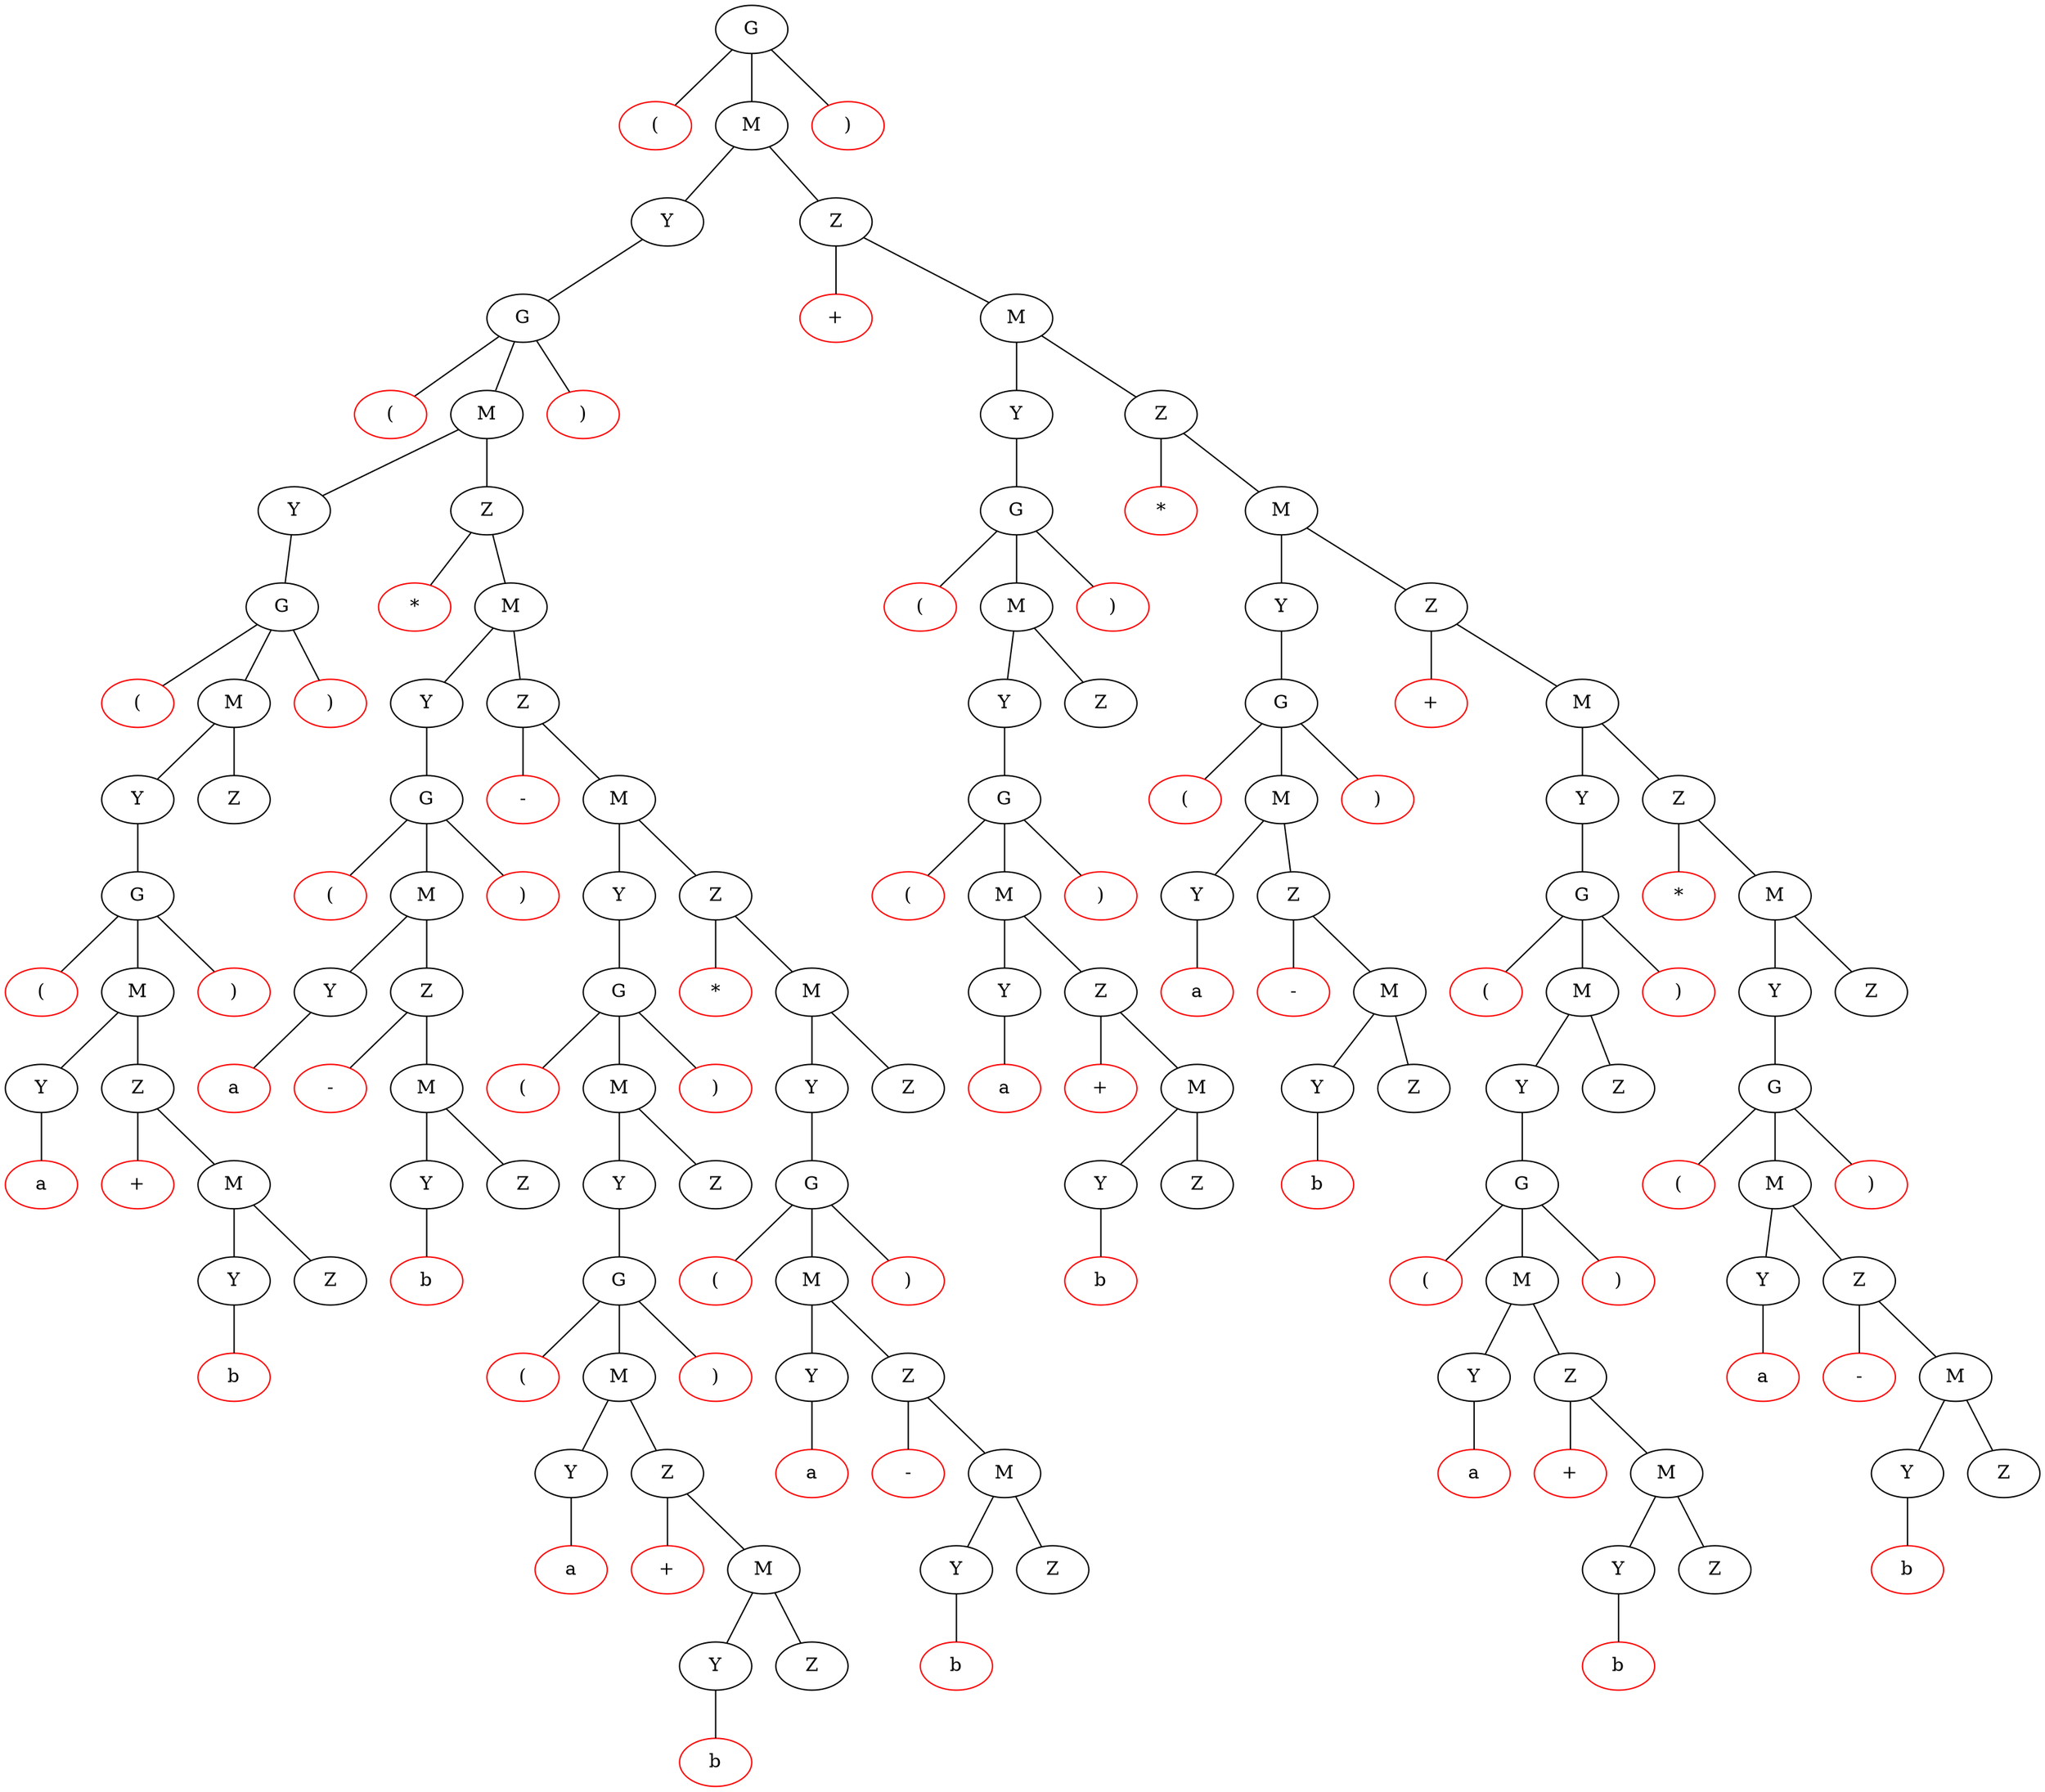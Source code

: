strict graph ST {

// G -> (M)
	A0 -- b0;
	b0 [label="("];
	b0 [color=red];
	A0 -- C0;
	C0 [label="M"];
	A0 -- d0;
	d0 [label=")"];
	d0 [color=red];
	A0 [label="G"];

// M -> YZ
	C0 -- E0;
	E0 [label="Y"];
	C0 -- F0;
	F0 [label="Z"];
	C0 [label="M"];

// Y -> G
	E0 -- G0;
	G0 [label="G"];
	E0 [label="Y"];

// G -> (M)
	G0 -- h0;
	h0 [label="("];
	h0 [color=red];
	G0 -- I0;
	I0 [label="M"];
	G0 -- j0;
	j0 [label=")"];
	j0 [color=red];
	G0 [label="G"];

// M -> YZ
	I0 -- K0;
	K0 [label="Y"];
	I0 -- L0;
	L0 [label="Z"];
	I0 [label="M"];

// Y -> G
	K0 -- M0;
	M0 [label="G"];
	K0 [label="Y"];

// G -> (M)
	M0 -- n0;
	n0 [label="("];
	n0 [color=red];
	M0 -- O0;
	O0 [label="M"];
	M0 -- p0;
	p0 [label=")"];
	p0 [color=red];
	M0 [label="G"];

// M -> YZ
	O0 -- Q0;
	Q0 [label="Y"];
	O0 -- R0;
	R0 [label="Z"];
	O0 [label="M"];

// Y -> G
	Q0 -- S0;
	S0 [label="G"];
	Q0 [label="Y"];

// G -> (M)
	S0 -- t0;
	t0 [label="("];
	t0 [color=red];
	S0 -- U0;
	U0 [label="M"];
	S0 -- v0;
	v0 [label=")"];
	v0 [color=red];
	S0 [label="G"];

// M -> YZ
	U0 -- W0;
	W0 [label="Y"];
	U0 -- X0;
	X0 [label="Z"];
	U0 [label="M"];

// Y -> a
	W0 -- y0;
	y0 [label="a"];
	y0 [color=red];
	W0 [label="Y"];

// Z -> +M
	X0 -- z0;
	z0 [label="+"];
	z0 [color=red];
	X0 -- A1;
	A1 [label="M"];
	X0 [label="Z"];

// M -> YZ
	A1 -- B1;
	B1 [label="Y"];
	A1 -- C1;
	C1 [label="Z"];
	A1 [label="M"];

// Y -> b
	B1 -- d1;
	d1 [label="b"];
	d1 [color=red];
	B1 [label="Y"];

// Z -> ε

// Z -> *M
	L0 -- e1;
	e1 [label="*"];
	e1 [color=red];
	L0 -- F1;
	F1 [label="M"];
	L0 [label="Z"];

// M -> YZ
	F1 -- G1;
	G1 [label="Y"];
	F1 -- H1;
	H1 [label="Z"];
	F1 [label="M"];

// Y -> G
	G1 -- I1;
	I1 [label="G"];
	G1 [label="Y"];

// G -> (M)
	I1 -- j1;
	j1 [label="("];
	j1 [color=red];
	I1 -- K1;
	K1 [label="M"];
	I1 -- l1;
	l1 [label=")"];
	l1 [color=red];
	I1 [label="G"];

// M -> YZ
	K1 -- M1;
	M1 [label="Y"];
	K1 -- N1;
	N1 [label="Z"];
	K1 [label="M"];

// Y -> a
	M1 -- o1;
	o1 [label="a"];
	o1 [color=red];
	M1 [label="Y"];

// Z -> -M
	N1 -- p1;
	p1 [label="-"];
	p1 [color=red];
	N1 -- Q1;
	Q1 [label="M"];
	N1 [label="Z"];

// M -> YZ
	Q1 -- R1;
	R1 [label="Y"];
	Q1 -- S1;
	S1 [label="Z"];
	Q1 [label="M"];

// Y -> b
	R1 -- t1;
	t1 [label="b"];
	t1 [color=red];
	R1 [label="Y"];

// Z -> ε

// Z -> ε

// Z -> +M
	F0 -- u1;
	u1 [label="+"];
	u1 [color=red];
	F0 -- V1;
	V1 [label="M"];
	F0 [label="Z"];

// M -> YZ
	V1 -- W1;
	W1 [label="Y"];
	V1 -- X1;
	X1 [label="Z"];
	V1 [label="M"];

// Y -> G
	W1 -- Y1;
	Y1 [label="G"];
	W1 [label="Y"];

// G -> (M)
	Y1 -- z1;
	z1 [label="("];
	z1 [color=red];
	Y1 -- A2;
	A2 [label="M"];
	Y1 -- b2;
	b2 [label=")"];
	b2 [color=red];
	Y1 [label="G"];

// M -> YZ
	A2 -- C2;
	C2 [label="Y"];
	A2 -- D2;
	D2 [label="Z"];
	A2 [label="M"];

// Y -> G
	C2 -- E2;
	E2 [label="G"];
	C2 [label="Y"];

// G -> (M)
	E2 -- f2;
	f2 [label="("];
	f2 [color=red];
	E2 -- G2;
	G2 [label="M"];
	E2 -- h2;
	h2 [label=")"];
	h2 [color=red];
	E2 [label="G"];

// M -> YZ
	G2 -- I2;
	I2 [label="Y"];
	G2 -- J2;
	J2 [label="Z"];
	G2 [label="M"];

// Y -> a
	I2 -- k2;
	k2 [label="a"];
	k2 [color=red];
	I2 [label="Y"];

// Z -> +M
	J2 -- l2;
	l2 [label="+"];
	l2 [color=red];
	J2 -- M2;
	M2 [label="M"];
	J2 [label="Z"];

// M -> YZ
	M2 -- N2;
	N2 [label="Y"];
	M2 -- O2;
	O2 [label="Z"];
	M2 [label="M"];

// Y -> b
	N2 -- p2;
	p2 [label="b"];
	p2 [color=red];
	N2 [label="Y"];

// Z -> ε

// Z -> *M
	X1 -- q2;
	q2 [label="*"];
	q2 [color=red];
	X1 -- R2;
	R2 [label="M"];
	X1 [label="Z"];

// M -> YZ
	R2 -- S2;
	S2 [label="Y"];
	R2 -- T2;
	T2 [label="Z"];
	R2 [label="M"];

// Y -> G
	S2 -- U2;
	U2 [label="G"];
	S2 [label="Y"];

// G -> (M)
	U2 -- v2;
	v2 [label="("];
	v2 [color=red];
	U2 -- W2;
	W2 [label="M"];
	U2 -- x2;
	x2 [label=")"];
	x2 [color=red];
	U2 [label="G"];

// M -> YZ
	W2 -- Y2;
	Y2 [label="Y"];
	W2 -- Z2;
	Z2 [label="Z"];
	W2 [label="M"];

// Y -> a
	Y2 -- a3;
	a3 [label="a"];
	a3 [color=red];
	Y2 [label="Y"];

// Z -> -M
	Z2 -- b3;
	b3 [label="-"];
	b3 [color=red];
	Z2 -- C3;
	C3 [label="M"];
	Z2 [label="Z"];

// M -> YZ
	C3 -- D3;
	D3 [label="Y"];
	C3 -- E3;
	E3 [label="Z"];
	C3 [label="M"];

// Y -> b
	D3 -- f3;
	f3 [label="b"];
	f3 [color=red];
	D3 [label="Y"];

// Z -> ε

// Z -> ε

// Z -> -M
	H1 -- g3;
	g3 [label="-"];
	g3 [color=red];
	H1 -- H3;
	H3 [label="M"];
	H1 [label="Z"];

// M -> YZ
	H3 -- I3;
	I3 [label="Y"];
	H3 -- J3;
	J3 [label="Z"];
	H3 [label="M"];

// Y -> G
	I3 -- K3;
	K3 [label="G"];
	I3 [label="Y"];

// G -> (M)
	K3 -- l3;
	l3 [label="("];
	l3 [color=red];
	K3 -- M3;
	M3 [label="M"];
	K3 -- n3;
	n3 [label=")"];
	n3 [color=red];
	K3 [label="G"];

// M -> YZ
	M3 -- O3;
	O3 [label="Y"];
	M3 -- P3;
	P3 [label="Z"];
	M3 [label="M"];

// Y -> G
	O3 -- Q3;
	Q3 [label="G"];
	O3 [label="Y"];

// G -> (M)
	Q3 -- r3;
	r3 [label="("];
	r3 [color=red];
	Q3 -- S3;
	S3 [label="M"];
	Q3 -- t3;
	t3 [label=")"];
	t3 [color=red];
	Q3 [label="G"];

// M -> YZ
	S3 -- U3;
	U3 [label="Y"];
	S3 -- V3;
	V3 [label="Z"];
	S3 [label="M"];

// Y -> a
	U3 -- w3;
	w3 [label="a"];
	w3 [color=red];
	U3 [label="Y"];

// Z -> +M
	V3 -- x3;
	x3 [label="+"];
	x3 [color=red];
	V3 -- Y3;
	Y3 [label="M"];
	V3 [label="Z"];

// M -> YZ
	Y3 -- Z3;
	Z3 [label="Y"];
	Y3 -- A4;
	A4 [label="Z"];
	Y3 [label="M"];

// Y -> b
	Z3 -- b4;
	b4 [label="b"];
	b4 [color=red];
	Z3 [label="Y"];

// Z -> ε

// Z -> *M
	J3 -- c4;
	c4 [label="*"];
	c4 [color=red];
	J3 -- D4;
	D4 [label="M"];
	J3 [label="Z"];

// M -> YZ
	D4 -- E4;
	E4 [label="Y"];
	D4 -- F4;
	F4 [label="Z"];
	D4 [label="M"];

// Y -> G
	E4 -- G4;
	G4 [label="G"];
	E4 [label="Y"];

// G -> (M)
	G4 -- h4;
	h4 [label="("];
	h4 [color=red];
	G4 -- I4;
	I4 [label="M"];
	G4 -- j4;
	j4 [label=")"];
	j4 [color=red];
	G4 [label="G"];

// M -> YZ
	I4 -- K4;
	K4 [label="Y"];
	I4 -- L4;
	L4 [label="Z"];
	I4 [label="M"];

// Y -> a
	K4 -- m4;
	m4 [label="a"];
	m4 [color=red];
	K4 [label="Y"];

// Z -> -M
	L4 -- n4;
	n4 [label="-"];
	n4 [color=red];
	L4 -- O4;
	O4 [label="M"];
	L4 [label="Z"];

// M -> YZ
	O4 -- P4;
	P4 [label="Y"];
	O4 -- Q4;
	Q4 [label="Z"];
	O4 [label="M"];

// Y -> b
	P4 -- r4;
	r4 [label="b"];
	r4 [color=red];
	P4 [label="Y"];

// Z -> ε

// Z -> ε

// Z -> +M
	T2 -- s4;
	s4 [label="+"];
	s4 [color=red];
	T2 -- T4;
	T4 [label="M"];
	T2 [label="Z"];

// M -> YZ
	T4 -- U4;
	U4 [label="Y"];
	T4 -- V4;
	V4 [label="Z"];
	T4 [label="M"];

// Y -> G
	U4 -- W4;
	W4 [label="G"];
	U4 [label="Y"];

// G -> (M)
	W4 -- x4;
	x4 [label="("];
	x4 [color=red];
	W4 -- Y4;
	Y4 [label="M"];
	W4 -- z4;
	z4 [label=")"];
	z4 [color=red];
	W4 [label="G"];

// M -> YZ
	Y4 -- A5;
	A5 [label="Y"];
	Y4 -- B5;
	B5 [label="Z"];
	Y4 [label="M"];

// Y -> G
	A5 -- C5;
	C5 [label="G"];
	A5 [label="Y"];

// G -> (M)
	C5 -- d5;
	d5 [label="("];
	d5 [color=red];
	C5 -- E5;
	E5 [label="M"];
	C5 -- f5;
	f5 [label=")"];
	f5 [color=red];
	C5 [label="G"];

// M -> YZ
	E5 -- G5;
	G5 [label="Y"];
	E5 -- H5;
	H5 [label="Z"];
	E5 [label="M"];

// Y -> a
	G5 -- i5;
	i5 [label="a"];
	i5 [color=red];
	G5 [label="Y"];

// Z -> +M
	H5 -- j5;
	j5 [label="+"];
	j5 [color=red];
	H5 -- K5;
	K5 [label="M"];
	H5 [label="Z"];

// M -> YZ
	K5 -- L5;
	L5 [label="Y"];
	K5 -- M5;
	M5 [label="Z"];
	K5 [label="M"];

// Y -> b
	L5 -- n5;
	n5 [label="b"];
	n5 [color=red];
	L5 [label="Y"];

// Z -> ε

// Z -> *M
	V4 -- o5;
	o5 [label="*"];
	o5 [color=red];
	V4 -- P5;
	P5 [label="M"];
	V4 [label="Z"];

// M -> YZ
	P5 -- Q5;
	Q5 [label="Y"];
	P5 -- R5;
	R5 [label="Z"];
	P5 [label="M"];

// Y -> G
	Q5 -- S5;
	S5 [label="G"];
	Q5 [label="Y"];

// G -> (M)
	S5 -- t5;
	t5 [label="("];
	t5 [color=red];
	S5 -- U5;
	U5 [label="M"];
	S5 -- v5;
	v5 [label=")"];
	v5 [color=red];
	S5 [label="G"];

// M -> YZ
	U5 -- W5;
	W5 [label="Y"];
	U5 -- X5;
	X5 [label="Z"];
	U5 [label="M"];

// Y -> a
	W5 -- y5;
	y5 [label="a"];
	y5 [color=red];
	W5 [label="Y"];

// Z -> -M
	X5 -- z5;
	z5 [label="-"];
	z5 [color=red];
	X5 -- A6;
	A6 [label="M"];
	X5 [label="Z"];

// M -> YZ
	A6 -- B6;
	B6 [label="Y"];
	A6 -- C6;
	C6 [label="Z"];
	A6 [label="M"];

// Y -> b
	B6 -- d6;
	d6 [label="b"];
	d6 [color=red];
	B6 [label="Y"];

// Z -> ε

// Z -> ε

// Z -> ε

// Z -> ε
}